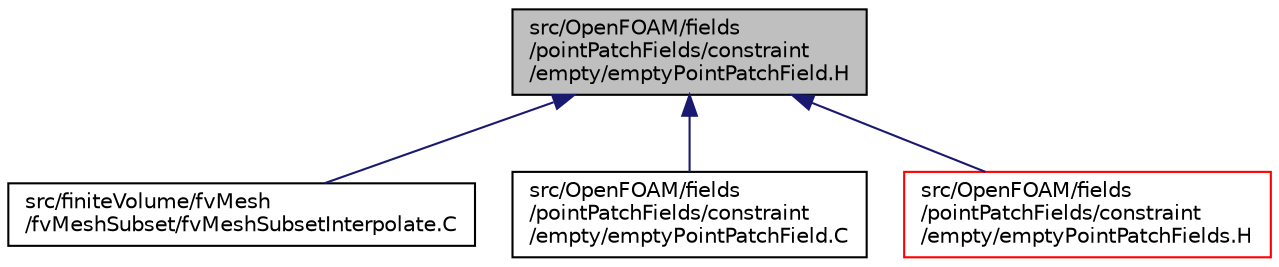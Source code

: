 digraph "src/OpenFOAM/fields/pointPatchFields/constraint/empty/emptyPointPatchField.H"
{
  bgcolor="transparent";
  edge [fontname="Helvetica",fontsize="10",labelfontname="Helvetica",labelfontsize="10"];
  node [fontname="Helvetica",fontsize="10",shape=record];
  Node1 [label="src/OpenFOAM/fields\l/pointPatchFields/constraint\l/empty/emptyPointPatchField.H",height=0.2,width=0.4,color="black", fillcolor="grey75", style="filled", fontcolor="black"];
  Node1 -> Node2 [dir="back",color="midnightblue",fontsize="10",style="solid",fontname="Helvetica"];
  Node2 [label="src/finiteVolume/fvMesh\l/fvMeshSubset/fvMeshSubsetInterpolate.C",height=0.2,width=0.4,color="black",URL="$a05997.html"];
  Node1 -> Node3 [dir="back",color="midnightblue",fontsize="10",style="solid",fontname="Helvetica"];
  Node3 [label="src/OpenFOAM/fields\l/pointPatchFields/constraint\l/empty/emptyPointPatchField.C",height=0.2,width=0.4,color="black",URL="$a08190.html"];
  Node1 -> Node4 [dir="back",color="midnightblue",fontsize="10",style="solid",fontname="Helvetica"];
  Node4 [label="src/OpenFOAM/fields\l/pointPatchFields/constraint\l/empty/emptyPointPatchFields.H",height=0.2,width=0.4,color="red",URL="$a08193.html"];
}
